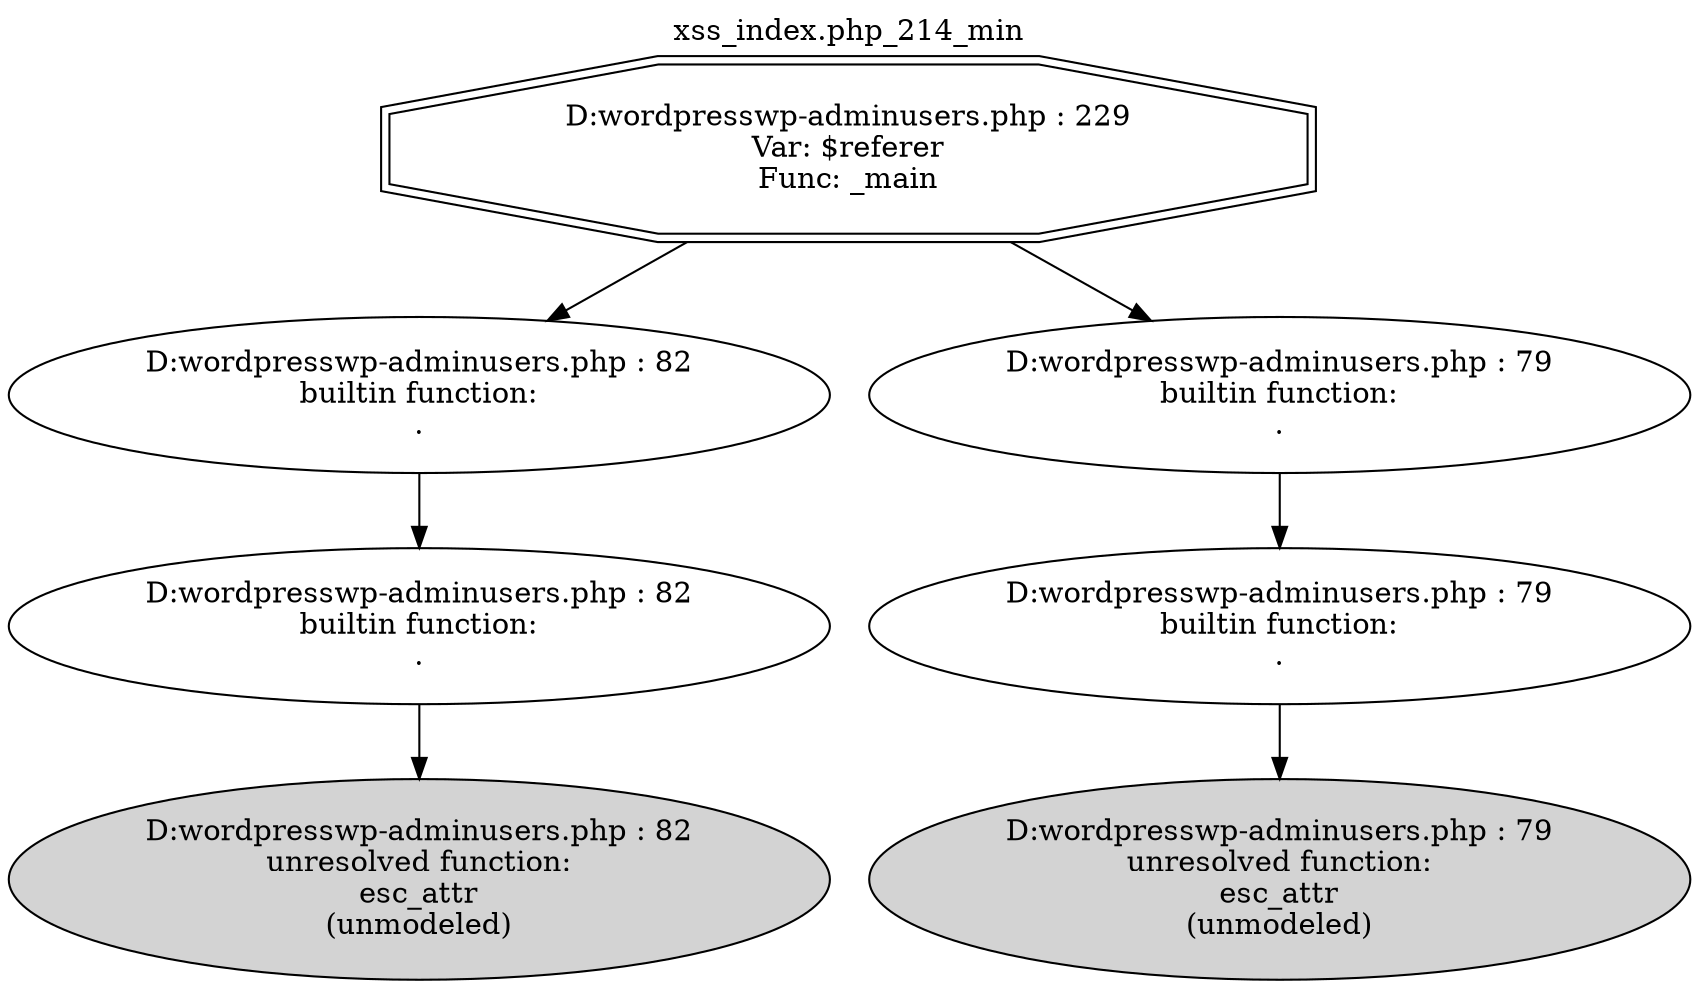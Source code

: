 digraph cfg {
  label="xss_index.php_214_min";
  labelloc=t;
  n1 [shape=doubleoctagon, label="D:\wordpress\wp-admin\users.php : 229\nVar: $referer\nFunc: _main\n"];
  n2 [shape=ellipse, label="D:\wordpress\wp-admin\users.php : 82\nbuiltin function:\n.\n"];
  n3 [shape=ellipse, label="D:\wordpress\wp-admin\users.php : 82\nbuiltin function:\n.\n"];
  n4 [shape=ellipse, label="D:\wordpress\wp-admin\users.php : 82\nunresolved function:\nesc_attr\n(unmodeled)\n",style=filled];
  n5 [shape=ellipse, label="D:\wordpress\wp-admin\users.php : 79\nbuiltin function:\n.\n"];
  n6 [shape=ellipse, label="D:\wordpress\wp-admin\users.php : 79\nbuiltin function:\n.\n"];
  n7 [shape=ellipse, label="D:\wordpress\wp-admin\users.php : 79\nunresolved function:\nesc_attr\n(unmodeled)\n",style=filled];
  n1 -> n2;
  n1 -> n5;
  n2 -> n3;
  n3 -> n4;
  n5 -> n6;
  n6 -> n7;
}
